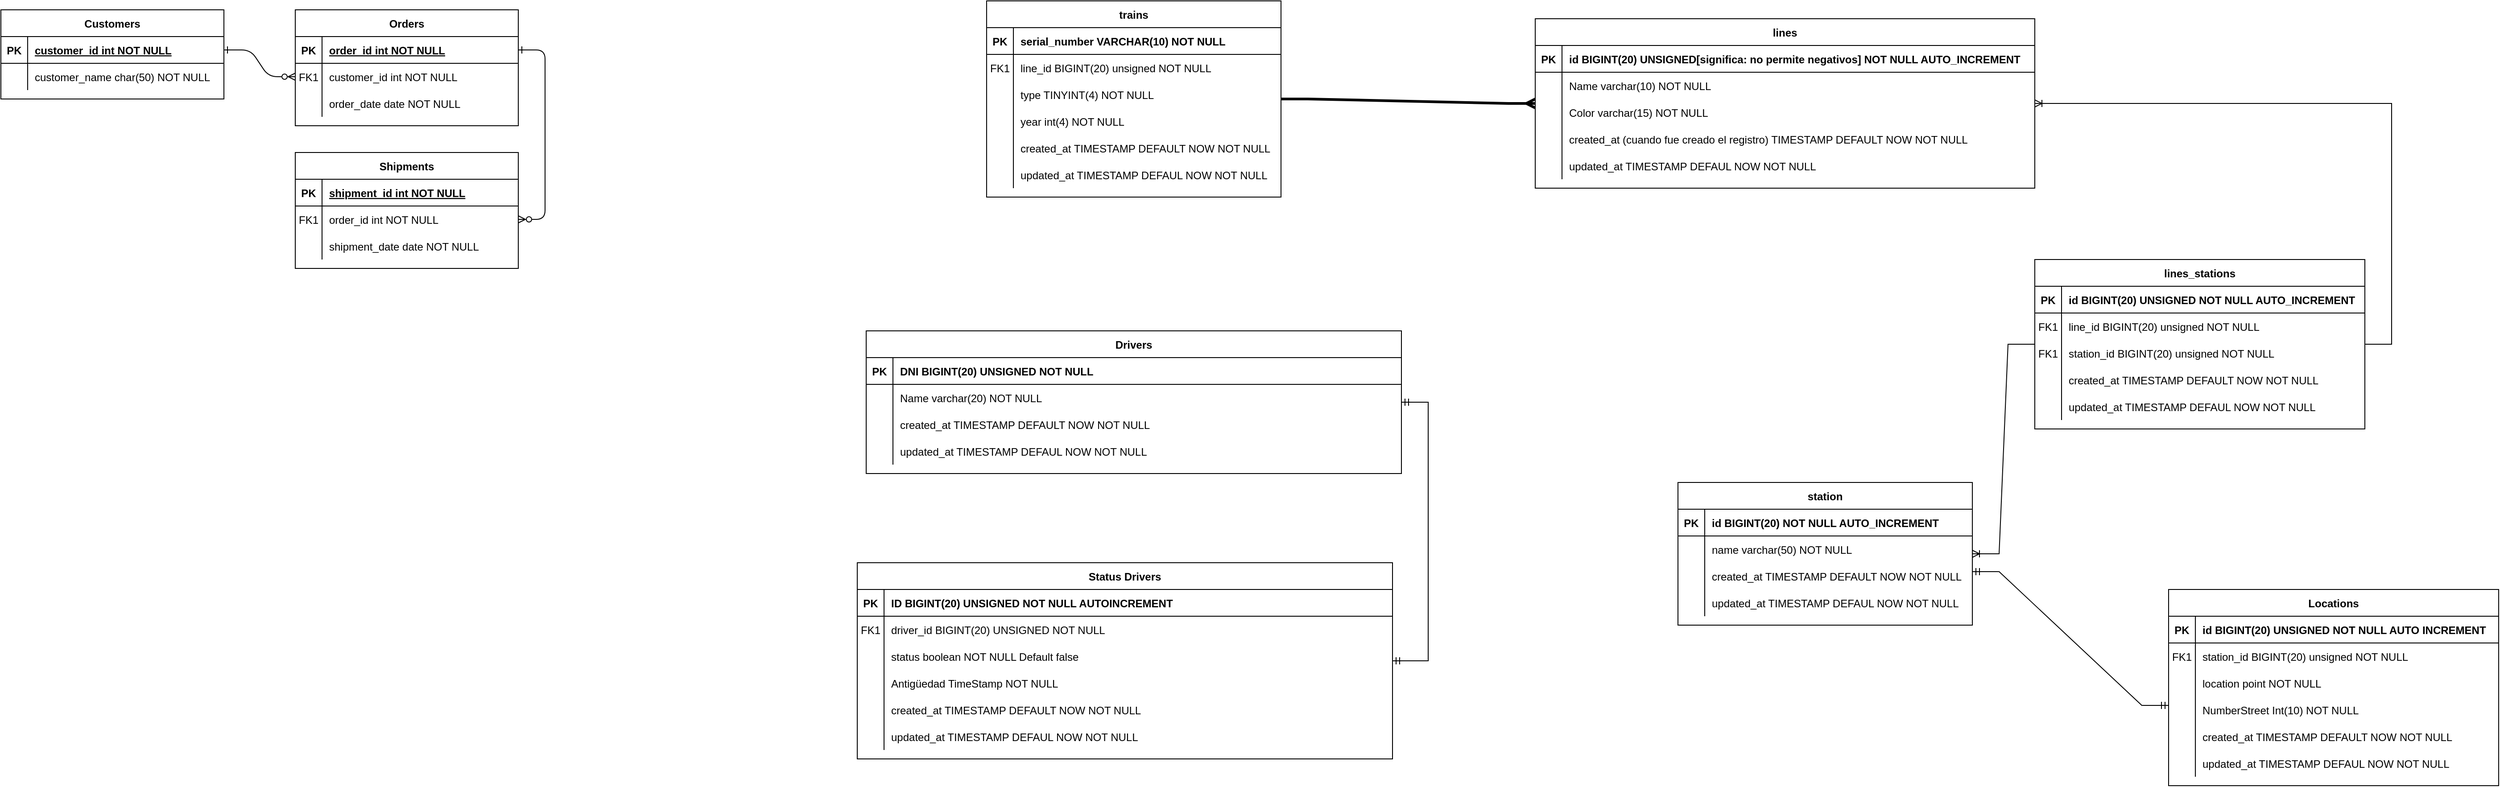 <mxfile version="22.0.4" type="device">
  <diagram id="R2lEEEUBdFMjLlhIrx00" name="Page-1">
    <mxGraphModel dx="607" dy="356" grid="1" gridSize="10" guides="1" tooltips="1" connect="1" arrows="1" fold="1" page="1" pageScale="1" pageWidth="850" pageHeight="1100" math="0" shadow="0" extFonts="Permanent Marker^https://fonts.googleapis.com/css?family=Permanent+Marker">
      <root>
        <mxCell id="0" />
        <mxCell id="1" parent="0" />
        <mxCell id="C-vyLk0tnHw3VtMMgP7b-1" value="" style="edgeStyle=entityRelationEdgeStyle;endArrow=ERzeroToMany;startArrow=ERone;endFill=1;startFill=0;" parent="1" source="C-vyLk0tnHw3VtMMgP7b-24" target="C-vyLk0tnHw3VtMMgP7b-6" edge="1">
          <mxGeometry width="100" height="100" relative="1" as="geometry">
            <mxPoint x="340" y="720" as="sourcePoint" />
            <mxPoint x="440" y="620" as="targetPoint" />
          </mxGeometry>
        </mxCell>
        <mxCell id="C-vyLk0tnHw3VtMMgP7b-12" value="" style="edgeStyle=entityRelationEdgeStyle;endArrow=ERzeroToMany;startArrow=ERone;endFill=1;startFill=0;" parent="1" source="C-vyLk0tnHw3VtMMgP7b-3" target="C-vyLk0tnHw3VtMMgP7b-17" edge="1">
          <mxGeometry width="100" height="100" relative="1" as="geometry">
            <mxPoint x="400" y="180" as="sourcePoint" />
            <mxPoint x="460" y="205" as="targetPoint" />
          </mxGeometry>
        </mxCell>
        <mxCell id="C-vyLk0tnHw3VtMMgP7b-2" value="Orders" style="shape=table;startSize=30;container=1;collapsible=1;childLayout=tableLayout;fixedRows=1;rowLines=0;fontStyle=1;align=center;resizeLast=1;" parent="1" vertex="1">
          <mxGeometry x="450" y="120" width="250" height="130" as="geometry" />
        </mxCell>
        <mxCell id="C-vyLk0tnHw3VtMMgP7b-3" value="" style="shape=partialRectangle;collapsible=0;dropTarget=0;pointerEvents=0;fillColor=none;points=[[0,0.5],[1,0.5]];portConstraint=eastwest;top=0;left=0;right=0;bottom=1;" parent="C-vyLk0tnHw3VtMMgP7b-2" vertex="1">
          <mxGeometry y="30" width="250" height="30" as="geometry" />
        </mxCell>
        <mxCell id="C-vyLk0tnHw3VtMMgP7b-4" value="PK" style="shape=partialRectangle;overflow=hidden;connectable=0;fillColor=none;top=0;left=0;bottom=0;right=0;fontStyle=1;" parent="C-vyLk0tnHw3VtMMgP7b-3" vertex="1">
          <mxGeometry width="30" height="30" as="geometry" />
        </mxCell>
        <mxCell id="C-vyLk0tnHw3VtMMgP7b-5" value="order_id int NOT NULL " style="shape=partialRectangle;overflow=hidden;connectable=0;fillColor=none;top=0;left=0;bottom=0;right=0;align=left;spacingLeft=6;fontStyle=5;" parent="C-vyLk0tnHw3VtMMgP7b-3" vertex="1">
          <mxGeometry x="30" width="220" height="30" as="geometry" />
        </mxCell>
        <mxCell id="C-vyLk0tnHw3VtMMgP7b-6" value="" style="shape=partialRectangle;collapsible=0;dropTarget=0;pointerEvents=0;fillColor=none;points=[[0,0.5],[1,0.5]];portConstraint=eastwest;top=0;left=0;right=0;bottom=0;" parent="C-vyLk0tnHw3VtMMgP7b-2" vertex="1">
          <mxGeometry y="60" width="250" height="30" as="geometry" />
        </mxCell>
        <mxCell id="C-vyLk0tnHw3VtMMgP7b-7" value="FK1" style="shape=partialRectangle;overflow=hidden;connectable=0;fillColor=none;top=0;left=0;bottom=0;right=0;" parent="C-vyLk0tnHw3VtMMgP7b-6" vertex="1">
          <mxGeometry width="30" height="30" as="geometry" />
        </mxCell>
        <mxCell id="C-vyLk0tnHw3VtMMgP7b-8" value="customer_id int NOT NULL" style="shape=partialRectangle;overflow=hidden;connectable=0;fillColor=none;top=0;left=0;bottom=0;right=0;align=left;spacingLeft=6;" parent="C-vyLk0tnHw3VtMMgP7b-6" vertex="1">
          <mxGeometry x="30" width="220" height="30" as="geometry" />
        </mxCell>
        <mxCell id="C-vyLk0tnHw3VtMMgP7b-9" value="" style="shape=partialRectangle;collapsible=0;dropTarget=0;pointerEvents=0;fillColor=none;points=[[0,0.5],[1,0.5]];portConstraint=eastwest;top=0;left=0;right=0;bottom=0;" parent="C-vyLk0tnHw3VtMMgP7b-2" vertex="1">
          <mxGeometry y="90" width="250" height="30" as="geometry" />
        </mxCell>
        <mxCell id="C-vyLk0tnHw3VtMMgP7b-10" value="" style="shape=partialRectangle;overflow=hidden;connectable=0;fillColor=none;top=0;left=0;bottom=0;right=0;" parent="C-vyLk0tnHw3VtMMgP7b-9" vertex="1">
          <mxGeometry width="30" height="30" as="geometry" />
        </mxCell>
        <mxCell id="C-vyLk0tnHw3VtMMgP7b-11" value="order_date date NOT NULL" style="shape=partialRectangle;overflow=hidden;connectable=0;fillColor=none;top=0;left=0;bottom=0;right=0;align=left;spacingLeft=6;" parent="C-vyLk0tnHw3VtMMgP7b-9" vertex="1">
          <mxGeometry x="30" width="220" height="30" as="geometry" />
        </mxCell>
        <mxCell id="C-vyLk0tnHw3VtMMgP7b-13" value="Shipments" style="shape=table;startSize=30;container=1;collapsible=1;childLayout=tableLayout;fixedRows=1;rowLines=0;fontStyle=1;align=center;resizeLast=1;" parent="1" vertex="1">
          <mxGeometry x="450" y="280" width="250" height="130" as="geometry" />
        </mxCell>
        <mxCell id="C-vyLk0tnHw3VtMMgP7b-14" value="" style="shape=partialRectangle;collapsible=0;dropTarget=0;pointerEvents=0;fillColor=none;points=[[0,0.5],[1,0.5]];portConstraint=eastwest;top=0;left=0;right=0;bottom=1;" parent="C-vyLk0tnHw3VtMMgP7b-13" vertex="1">
          <mxGeometry y="30" width="250" height="30" as="geometry" />
        </mxCell>
        <mxCell id="C-vyLk0tnHw3VtMMgP7b-15" value="PK" style="shape=partialRectangle;overflow=hidden;connectable=0;fillColor=none;top=0;left=0;bottom=0;right=0;fontStyle=1;" parent="C-vyLk0tnHw3VtMMgP7b-14" vertex="1">
          <mxGeometry width="30" height="30" as="geometry" />
        </mxCell>
        <mxCell id="C-vyLk0tnHw3VtMMgP7b-16" value="shipment_id int NOT NULL " style="shape=partialRectangle;overflow=hidden;connectable=0;fillColor=none;top=0;left=0;bottom=0;right=0;align=left;spacingLeft=6;fontStyle=5;" parent="C-vyLk0tnHw3VtMMgP7b-14" vertex="1">
          <mxGeometry x="30" width="220" height="30" as="geometry" />
        </mxCell>
        <mxCell id="C-vyLk0tnHw3VtMMgP7b-17" value="" style="shape=partialRectangle;collapsible=0;dropTarget=0;pointerEvents=0;fillColor=none;points=[[0,0.5],[1,0.5]];portConstraint=eastwest;top=0;left=0;right=0;bottom=0;" parent="C-vyLk0tnHw3VtMMgP7b-13" vertex="1">
          <mxGeometry y="60" width="250" height="30" as="geometry" />
        </mxCell>
        <mxCell id="C-vyLk0tnHw3VtMMgP7b-18" value="FK1" style="shape=partialRectangle;overflow=hidden;connectable=0;fillColor=none;top=0;left=0;bottom=0;right=0;" parent="C-vyLk0tnHw3VtMMgP7b-17" vertex="1">
          <mxGeometry width="30" height="30" as="geometry" />
        </mxCell>
        <mxCell id="C-vyLk0tnHw3VtMMgP7b-19" value="order_id int NOT NULL" style="shape=partialRectangle;overflow=hidden;connectable=0;fillColor=none;top=0;left=0;bottom=0;right=0;align=left;spacingLeft=6;" parent="C-vyLk0tnHw3VtMMgP7b-17" vertex="1">
          <mxGeometry x="30" width="220" height="30" as="geometry" />
        </mxCell>
        <mxCell id="C-vyLk0tnHw3VtMMgP7b-20" value="" style="shape=partialRectangle;collapsible=0;dropTarget=0;pointerEvents=0;fillColor=none;points=[[0,0.5],[1,0.5]];portConstraint=eastwest;top=0;left=0;right=0;bottom=0;" parent="C-vyLk0tnHw3VtMMgP7b-13" vertex="1">
          <mxGeometry y="90" width="250" height="30" as="geometry" />
        </mxCell>
        <mxCell id="C-vyLk0tnHw3VtMMgP7b-21" value="" style="shape=partialRectangle;overflow=hidden;connectable=0;fillColor=none;top=0;left=0;bottom=0;right=0;" parent="C-vyLk0tnHw3VtMMgP7b-20" vertex="1">
          <mxGeometry width="30" height="30" as="geometry" />
        </mxCell>
        <mxCell id="C-vyLk0tnHw3VtMMgP7b-22" value="shipment_date date NOT NULL" style="shape=partialRectangle;overflow=hidden;connectable=0;fillColor=none;top=0;left=0;bottom=0;right=0;align=left;spacingLeft=6;" parent="C-vyLk0tnHw3VtMMgP7b-20" vertex="1">
          <mxGeometry x="30" width="220" height="30" as="geometry" />
        </mxCell>
        <mxCell id="C-vyLk0tnHw3VtMMgP7b-23" value="Customers" style="shape=table;startSize=30;container=1;collapsible=1;childLayout=tableLayout;fixedRows=1;rowLines=0;fontStyle=1;align=center;resizeLast=1;" parent="1" vertex="1">
          <mxGeometry x="120" y="120" width="250" height="100" as="geometry" />
        </mxCell>
        <mxCell id="C-vyLk0tnHw3VtMMgP7b-24" value="" style="shape=partialRectangle;collapsible=0;dropTarget=0;pointerEvents=0;fillColor=none;points=[[0,0.5],[1,0.5]];portConstraint=eastwest;top=0;left=0;right=0;bottom=1;" parent="C-vyLk0tnHw3VtMMgP7b-23" vertex="1">
          <mxGeometry y="30" width="250" height="30" as="geometry" />
        </mxCell>
        <mxCell id="C-vyLk0tnHw3VtMMgP7b-25" value="PK" style="shape=partialRectangle;overflow=hidden;connectable=0;fillColor=none;top=0;left=0;bottom=0;right=0;fontStyle=1;" parent="C-vyLk0tnHw3VtMMgP7b-24" vertex="1">
          <mxGeometry width="30" height="30" as="geometry" />
        </mxCell>
        <mxCell id="C-vyLk0tnHw3VtMMgP7b-26" value="customer_id int NOT NULL " style="shape=partialRectangle;overflow=hidden;connectable=0;fillColor=none;top=0;left=0;bottom=0;right=0;align=left;spacingLeft=6;fontStyle=5;" parent="C-vyLk0tnHw3VtMMgP7b-24" vertex="1">
          <mxGeometry x="30" width="220" height="30" as="geometry" />
        </mxCell>
        <mxCell id="C-vyLk0tnHw3VtMMgP7b-27" value="" style="shape=partialRectangle;collapsible=0;dropTarget=0;pointerEvents=0;fillColor=none;points=[[0,0.5],[1,0.5]];portConstraint=eastwest;top=0;left=0;right=0;bottom=0;" parent="C-vyLk0tnHw3VtMMgP7b-23" vertex="1">
          <mxGeometry y="60" width="250" height="30" as="geometry" />
        </mxCell>
        <mxCell id="C-vyLk0tnHw3VtMMgP7b-28" value="" style="shape=partialRectangle;overflow=hidden;connectable=0;fillColor=none;top=0;left=0;bottom=0;right=0;" parent="C-vyLk0tnHw3VtMMgP7b-27" vertex="1">
          <mxGeometry width="30" height="30" as="geometry" />
        </mxCell>
        <mxCell id="C-vyLk0tnHw3VtMMgP7b-29" value="customer_name char(50) NOT NULL" style="shape=partialRectangle;overflow=hidden;connectable=0;fillColor=none;top=0;left=0;bottom=0;right=0;align=left;spacingLeft=6;" parent="C-vyLk0tnHw3VtMMgP7b-27" vertex="1">
          <mxGeometry x="30" width="220" height="30" as="geometry" />
        </mxCell>
        <mxCell id="hP-81BIUkwynQhtCRXT3-8" value="lines" style="shape=table;startSize=30;container=1;collapsible=1;childLayout=tableLayout;fixedRows=1;rowLines=0;fontStyle=1;align=center;resizeLast=1;" parent="1" vertex="1">
          <mxGeometry x="1840" y="130" width="560" height="190" as="geometry" />
        </mxCell>
        <mxCell id="hP-81BIUkwynQhtCRXT3-9" value="" style="shape=partialRectangle;collapsible=0;dropTarget=0;pointerEvents=0;fillColor=none;points=[[0,0.5],[1,0.5]];portConstraint=eastwest;top=0;left=0;right=0;bottom=1;" parent="hP-81BIUkwynQhtCRXT3-8" vertex="1">
          <mxGeometry y="30" width="560" height="30" as="geometry" />
        </mxCell>
        <mxCell id="hP-81BIUkwynQhtCRXT3-10" value="PK" style="shape=partialRectangle;overflow=hidden;connectable=0;fillColor=none;top=0;left=0;bottom=0;right=0;fontStyle=1;" parent="hP-81BIUkwynQhtCRXT3-9" vertex="1">
          <mxGeometry width="30" height="30" as="geometry">
            <mxRectangle width="30" height="30" as="alternateBounds" />
          </mxGeometry>
        </mxCell>
        <mxCell id="hP-81BIUkwynQhtCRXT3-11" value="id BIGINT(20) UNSIGNED[significa: no permite negativos] NOT NULL AUTO_INCREMENT" style="shape=partialRectangle;overflow=hidden;connectable=0;fillColor=none;top=0;left=0;bottom=0;right=0;align=left;spacingLeft=6;fontStyle=1;" parent="hP-81BIUkwynQhtCRXT3-9" vertex="1">
          <mxGeometry x="30" width="530" height="30" as="geometry">
            <mxRectangle width="530" height="30" as="alternateBounds" />
          </mxGeometry>
        </mxCell>
        <mxCell id="hP-81BIUkwynQhtCRXT3-12" value="" style="shape=partialRectangle;collapsible=0;dropTarget=0;pointerEvents=0;fillColor=none;points=[[0,0.5],[1,0.5]];portConstraint=eastwest;top=0;left=0;right=0;bottom=0;" parent="hP-81BIUkwynQhtCRXT3-8" vertex="1">
          <mxGeometry y="60" width="560" height="30" as="geometry" />
        </mxCell>
        <mxCell id="hP-81BIUkwynQhtCRXT3-13" value="" style="shape=partialRectangle;overflow=hidden;connectable=0;fillColor=none;top=0;left=0;bottom=0;right=0;" parent="hP-81BIUkwynQhtCRXT3-12" vertex="1">
          <mxGeometry width="30" height="30" as="geometry">
            <mxRectangle width="30" height="30" as="alternateBounds" />
          </mxGeometry>
        </mxCell>
        <mxCell id="hP-81BIUkwynQhtCRXT3-14" value="Name varchar(10) NOT NULL" style="shape=partialRectangle;overflow=hidden;connectable=0;fillColor=none;top=0;left=0;bottom=0;right=0;align=left;spacingLeft=6;" parent="hP-81BIUkwynQhtCRXT3-12" vertex="1">
          <mxGeometry x="30" width="530" height="30" as="geometry">
            <mxRectangle width="530" height="30" as="alternateBounds" />
          </mxGeometry>
        </mxCell>
        <mxCell id="hP-81BIUkwynQhtCRXT3-15" value="" style="shape=partialRectangle;collapsible=0;dropTarget=0;pointerEvents=0;fillColor=none;points=[[0,0.5],[1,0.5]];portConstraint=eastwest;top=0;left=0;right=0;bottom=0;" parent="hP-81BIUkwynQhtCRXT3-8" vertex="1">
          <mxGeometry y="90" width="560" height="30" as="geometry" />
        </mxCell>
        <mxCell id="hP-81BIUkwynQhtCRXT3-16" value="" style="shape=partialRectangle;overflow=hidden;connectable=0;fillColor=none;top=0;left=0;bottom=0;right=0;" parent="hP-81BIUkwynQhtCRXT3-15" vertex="1">
          <mxGeometry width="30" height="30" as="geometry">
            <mxRectangle width="30" height="30" as="alternateBounds" />
          </mxGeometry>
        </mxCell>
        <mxCell id="hP-81BIUkwynQhtCRXT3-17" value="Color varchar(15) NOT NULL" style="shape=partialRectangle;overflow=hidden;connectable=0;fillColor=none;top=0;left=0;bottom=0;right=0;align=left;spacingLeft=6;" parent="hP-81BIUkwynQhtCRXT3-15" vertex="1">
          <mxGeometry x="30" width="530" height="30" as="geometry">
            <mxRectangle width="530" height="30" as="alternateBounds" />
          </mxGeometry>
        </mxCell>
        <mxCell id="hP-81BIUkwynQhtCRXT3-18" value="" style="shape=partialRectangle;collapsible=0;dropTarget=0;pointerEvents=0;fillColor=none;points=[[0,0.5],[1,0.5]];portConstraint=eastwest;top=0;left=0;right=0;bottom=0;" parent="hP-81BIUkwynQhtCRXT3-8" vertex="1">
          <mxGeometry y="120" width="560" height="30" as="geometry" />
        </mxCell>
        <mxCell id="hP-81BIUkwynQhtCRXT3-19" value="" style="shape=partialRectangle;overflow=hidden;connectable=0;fillColor=none;top=0;left=0;bottom=0;right=0;" parent="hP-81BIUkwynQhtCRXT3-18" vertex="1">
          <mxGeometry width="30" height="30" as="geometry">
            <mxRectangle width="30" height="30" as="alternateBounds" />
          </mxGeometry>
        </mxCell>
        <mxCell id="hP-81BIUkwynQhtCRXT3-20" value="created_at (cuando fue creado el registro) TIMESTAMP DEFAULT NOW NOT NULL" style="shape=partialRectangle;overflow=hidden;connectable=0;fillColor=none;top=0;left=0;bottom=0;right=0;align=left;spacingLeft=6;" parent="hP-81BIUkwynQhtCRXT3-18" vertex="1">
          <mxGeometry x="30" width="530" height="30" as="geometry">
            <mxRectangle width="530" height="30" as="alternateBounds" />
          </mxGeometry>
        </mxCell>
        <mxCell id="hP-81BIUkwynQhtCRXT3-21" value="" style="shape=partialRectangle;collapsible=0;dropTarget=0;pointerEvents=0;fillColor=none;points=[[0,0.5],[1,0.5]];portConstraint=eastwest;top=0;left=0;right=0;bottom=0;" parent="hP-81BIUkwynQhtCRXT3-8" vertex="1">
          <mxGeometry y="150" width="560" height="30" as="geometry" />
        </mxCell>
        <mxCell id="hP-81BIUkwynQhtCRXT3-22" value="" style="shape=partialRectangle;overflow=hidden;connectable=0;fillColor=none;top=0;left=0;bottom=0;right=0;" parent="hP-81BIUkwynQhtCRXT3-21" vertex="1">
          <mxGeometry width="30" height="30" as="geometry">
            <mxRectangle width="30" height="30" as="alternateBounds" />
          </mxGeometry>
        </mxCell>
        <mxCell id="hP-81BIUkwynQhtCRXT3-23" value="updated_at TIMESTAMP DEFAUL NOW NOT NULL" style="shape=partialRectangle;overflow=hidden;connectable=0;fillColor=none;top=0;left=0;bottom=0;right=0;align=left;spacingLeft=6;" parent="hP-81BIUkwynQhtCRXT3-21" vertex="1">
          <mxGeometry x="30" width="530" height="30" as="geometry">
            <mxRectangle width="530" height="30" as="alternateBounds" />
          </mxGeometry>
        </mxCell>
        <mxCell id="hP-81BIUkwynQhtCRXT3-24" value="trains" style="shape=table;startSize=30;container=1;collapsible=1;childLayout=tableLayout;fixedRows=1;rowLines=0;fontStyle=1;align=center;resizeLast=1;" parent="1" vertex="1">
          <mxGeometry x="1225" y="110" width="330" height="220" as="geometry" />
        </mxCell>
        <mxCell id="hP-81BIUkwynQhtCRXT3-25" value="" style="shape=partialRectangle;collapsible=0;dropTarget=0;pointerEvents=0;fillColor=none;points=[[0,0.5],[1,0.5]];portConstraint=eastwest;top=0;left=0;right=0;bottom=1;" parent="hP-81BIUkwynQhtCRXT3-24" vertex="1">
          <mxGeometry y="30" width="330" height="30" as="geometry" />
        </mxCell>
        <mxCell id="hP-81BIUkwynQhtCRXT3-26" value="PK" style="shape=partialRectangle;overflow=hidden;connectable=0;fillColor=none;top=0;left=0;bottom=0;right=0;fontStyle=1;" parent="hP-81BIUkwynQhtCRXT3-25" vertex="1">
          <mxGeometry width="30" height="30" as="geometry">
            <mxRectangle width="30" height="30" as="alternateBounds" />
          </mxGeometry>
        </mxCell>
        <mxCell id="hP-81BIUkwynQhtCRXT3-27" value="serial_number VARCHAR(10) NOT NULL" style="shape=partialRectangle;overflow=hidden;connectable=0;fillColor=none;top=0;left=0;bottom=0;right=0;align=left;spacingLeft=6;fontStyle=1;" parent="hP-81BIUkwynQhtCRXT3-25" vertex="1">
          <mxGeometry x="30" width="300" height="30" as="geometry">
            <mxRectangle width="300" height="30" as="alternateBounds" />
          </mxGeometry>
        </mxCell>
        <mxCell id="hP-81BIUkwynQhtCRXT3-28" value="" style="shape=partialRectangle;collapsible=0;dropTarget=0;pointerEvents=0;fillColor=none;points=[[0,0.5],[1,0.5]];portConstraint=eastwest;top=0;left=0;right=0;bottom=0;" parent="hP-81BIUkwynQhtCRXT3-24" vertex="1">
          <mxGeometry y="60" width="330" height="30" as="geometry" />
        </mxCell>
        <mxCell id="hP-81BIUkwynQhtCRXT3-29" value="FK1" style="shape=partialRectangle;overflow=hidden;connectable=0;fillColor=none;top=0;left=0;bottom=0;right=0;" parent="hP-81BIUkwynQhtCRXT3-28" vertex="1">
          <mxGeometry width="30" height="30" as="geometry">
            <mxRectangle width="30" height="30" as="alternateBounds" />
          </mxGeometry>
        </mxCell>
        <mxCell id="hP-81BIUkwynQhtCRXT3-30" value="line_id BIGINT(20) unsigned NOT NULL" style="shape=partialRectangle;overflow=hidden;connectable=0;fillColor=none;top=0;left=0;bottom=0;right=0;align=left;spacingLeft=6;" parent="hP-81BIUkwynQhtCRXT3-28" vertex="1">
          <mxGeometry x="30" width="300" height="30" as="geometry">
            <mxRectangle width="300" height="30" as="alternateBounds" />
          </mxGeometry>
        </mxCell>
        <mxCell id="hP-81BIUkwynQhtCRXT3-31" value="" style="shape=partialRectangle;collapsible=0;dropTarget=0;pointerEvents=0;fillColor=none;points=[[0,0.5],[1,0.5]];portConstraint=eastwest;top=0;left=0;right=0;bottom=0;" parent="hP-81BIUkwynQhtCRXT3-24" vertex="1">
          <mxGeometry y="90" width="330" height="30" as="geometry" />
        </mxCell>
        <mxCell id="hP-81BIUkwynQhtCRXT3-32" value="" style="shape=partialRectangle;overflow=hidden;connectable=0;fillColor=none;top=0;left=0;bottom=0;right=0;" parent="hP-81BIUkwynQhtCRXT3-31" vertex="1">
          <mxGeometry width="30" height="30" as="geometry">
            <mxRectangle width="30" height="30" as="alternateBounds" />
          </mxGeometry>
        </mxCell>
        <mxCell id="hP-81BIUkwynQhtCRXT3-33" value="type TINYINT(4) NOT NULL" style="shape=partialRectangle;overflow=hidden;connectable=0;fillColor=none;top=0;left=0;bottom=0;right=0;align=left;spacingLeft=6;" parent="hP-81BIUkwynQhtCRXT3-31" vertex="1">
          <mxGeometry x="30" width="300" height="30" as="geometry">
            <mxRectangle width="300" height="30" as="alternateBounds" />
          </mxGeometry>
        </mxCell>
        <mxCell id="hP-81BIUkwynQhtCRXT3-40" value="" style="shape=partialRectangle;collapsible=0;dropTarget=0;pointerEvents=0;fillColor=none;points=[[0,0.5],[1,0.5]];portConstraint=eastwest;top=0;left=0;right=0;bottom=0;" parent="hP-81BIUkwynQhtCRXT3-24" vertex="1">
          <mxGeometry y="120" width="330" height="30" as="geometry" />
        </mxCell>
        <mxCell id="hP-81BIUkwynQhtCRXT3-41" value="" style="shape=partialRectangle;overflow=hidden;connectable=0;fillColor=none;top=0;left=0;bottom=0;right=0;" parent="hP-81BIUkwynQhtCRXT3-40" vertex="1">
          <mxGeometry width="30" height="30" as="geometry">
            <mxRectangle width="30" height="30" as="alternateBounds" />
          </mxGeometry>
        </mxCell>
        <mxCell id="hP-81BIUkwynQhtCRXT3-42" value="year int(4) NOT NULL" style="shape=partialRectangle;overflow=hidden;connectable=0;fillColor=none;top=0;left=0;bottom=0;right=0;align=left;spacingLeft=6;" parent="hP-81BIUkwynQhtCRXT3-40" vertex="1">
          <mxGeometry x="30" width="300" height="30" as="geometry">
            <mxRectangle width="300" height="30" as="alternateBounds" />
          </mxGeometry>
        </mxCell>
        <mxCell id="hP-81BIUkwynQhtCRXT3-43" value="" style="shape=partialRectangle;collapsible=0;dropTarget=0;pointerEvents=0;fillColor=none;points=[[0,0.5],[1,0.5]];portConstraint=eastwest;top=0;left=0;right=0;bottom=0;" parent="hP-81BIUkwynQhtCRXT3-24" vertex="1">
          <mxGeometry y="150" width="330" height="30" as="geometry" />
        </mxCell>
        <mxCell id="hP-81BIUkwynQhtCRXT3-44" value="" style="shape=partialRectangle;overflow=hidden;connectable=0;fillColor=none;top=0;left=0;bottom=0;right=0;" parent="hP-81BIUkwynQhtCRXT3-43" vertex="1">
          <mxGeometry width="30" height="30" as="geometry">
            <mxRectangle width="30" height="30" as="alternateBounds" />
          </mxGeometry>
        </mxCell>
        <mxCell id="hP-81BIUkwynQhtCRXT3-45" value="created_at TIMESTAMP DEFAULT NOW NOT NULL" style="shape=partialRectangle;overflow=hidden;connectable=0;fillColor=none;top=0;left=0;bottom=0;right=0;align=left;spacingLeft=6;" parent="hP-81BIUkwynQhtCRXT3-43" vertex="1">
          <mxGeometry x="30" width="300" height="30" as="geometry">
            <mxRectangle width="300" height="30" as="alternateBounds" />
          </mxGeometry>
        </mxCell>
        <mxCell id="hP-81BIUkwynQhtCRXT3-46" value="" style="shape=partialRectangle;collapsible=0;dropTarget=0;pointerEvents=0;fillColor=none;points=[[0,0.5],[1,0.5]];portConstraint=eastwest;top=0;left=0;right=0;bottom=0;" parent="hP-81BIUkwynQhtCRXT3-24" vertex="1">
          <mxGeometry y="180" width="330" height="30" as="geometry" />
        </mxCell>
        <mxCell id="hP-81BIUkwynQhtCRXT3-47" value="" style="shape=partialRectangle;overflow=hidden;connectable=0;fillColor=none;top=0;left=0;bottom=0;right=0;" parent="hP-81BIUkwynQhtCRXT3-46" vertex="1">
          <mxGeometry width="30" height="30" as="geometry">
            <mxRectangle width="30" height="30" as="alternateBounds" />
          </mxGeometry>
        </mxCell>
        <mxCell id="hP-81BIUkwynQhtCRXT3-48" value="updated_at TIMESTAMP DEFAUL NOW NOT NULL" style="shape=partialRectangle;overflow=hidden;connectable=0;fillColor=none;top=0;left=0;bottom=0;right=0;align=left;spacingLeft=6;" parent="hP-81BIUkwynQhtCRXT3-46" vertex="1">
          <mxGeometry x="30" width="300" height="30" as="geometry">
            <mxRectangle width="300" height="30" as="alternateBounds" />
          </mxGeometry>
        </mxCell>
        <mxCell id="pQAp5GsgesMDe0mpyf9E-1" value="Drivers" style="shape=table;startSize=30;container=1;collapsible=1;childLayout=tableLayout;fixedRows=1;rowLines=0;fontStyle=1;align=center;resizeLast=1;" parent="1" vertex="1">
          <mxGeometry x="1090" y="480" width="600" height="160" as="geometry" />
        </mxCell>
        <mxCell id="pQAp5GsgesMDe0mpyf9E-2" value="" style="shape=partialRectangle;collapsible=0;dropTarget=0;pointerEvents=0;fillColor=none;points=[[0,0.5],[1,0.5]];portConstraint=eastwest;top=0;left=0;right=0;bottom=1;" parent="pQAp5GsgesMDe0mpyf9E-1" vertex="1">
          <mxGeometry y="30" width="600" height="30" as="geometry" />
        </mxCell>
        <mxCell id="pQAp5GsgesMDe0mpyf9E-3" value="PK" style="shape=partialRectangle;overflow=hidden;connectable=0;fillColor=none;top=0;left=0;bottom=0;right=0;fontStyle=1;" parent="pQAp5GsgesMDe0mpyf9E-2" vertex="1">
          <mxGeometry width="30" height="30" as="geometry">
            <mxRectangle width="30" height="30" as="alternateBounds" />
          </mxGeometry>
        </mxCell>
        <mxCell id="pQAp5GsgesMDe0mpyf9E-4" value="DNI BIGINT(20) UNSIGNED NOT NULL" style="shape=partialRectangle;overflow=hidden;connectable=0;fillColor=none;top=0;left=0;bottom=0;right=0;align=left;spacingLeft=6;fontStyle=1;" parent="pQAp5GsgesMDe0mpyf9E-2" vertex="1">
          <mxGeometry x="30" width="570" height="30" as="geometry">
            <mxRectangle width="570" height="30" as="alternateBounds" />
          </mxGeometry>
        </mxCell>
        <mxCell id="pQAp5GsgesMDe0mpyf9E-5" value="" style="shape=partialRectangle;collapsible=0;dropTarget=0;pointerEvents=0;fillColor=none;points=[[0,0.5],[1,0.5]];portConstraint=eastwest;top=0;left=0;right=0;bottom=0;" parent="pQAp5GsgesMDe0mpyf9E-1" vertex="1">
          <mxGeometry y="60" width="600" height="30" as="geometry" />
        </mxCell>
        <mxCell id="pQAp5GsgesMDe0mpyf9E-6" value="" style="shape=partialRectangle;overflow=hidden;connectable=0;fillColor=none;top=0;left=0;bottom=0;right=0;" parent="pQAp5GsgesMDe0mpyf9E-5" vertex="1">
          <mxGeometry width="30" height="30" as="geometry">
            <mxRectangle width="30" height="30" as="alternateBounds" />
          </mxGeometry>
        </mxCell>
        <mxCell id="pQAp5GsgesMDe0mpyf9E-7" value="Name varchar(20) NOT NULL" style="shape=partialRectangle;overflow=hidden;connectable=0;fillColor=none;top=0;left=0;bottom=0;right=0;align=left;spacingLeft=6;" parent="pQAp5GsgesMDe0mpyf9E-5" vertex="1">
          <mxGeometry x="30" width="570" height="30" as="geometry">
            <mxRectangle width="570" height="30" as="alternateBounds" />
          </mxGeometry>
        </mxCell>
        <mxCell id="pQAp5GsgesMDe0mpyf9E-11" value="" style="shape=partialRectangle;collapsible=0;dropTarget=0;pointerEvents=0;fillColor=none;points=[[0,0.5],[1,0.5]];portConstraint=eastwest;top=0;left=0;right=0;bottom=0;" parent="pQAp5GsgesMDe0mpyf9E-1" vertex="1">
          <mxGeometry y="90" width="600" height="30" as="geometry" />
        </mxCell>
        <mxCell id="pQAp5GsgesMDe0mpyf9E-12" value="" style="shape=partialRectangle;overflow=hidden;connectable=0;fillColor=none;top=0;left=0;bottom=0;right=0;" parent="pQAp5GsgesMDe0mpyf9E-11" vertex="1">
          <mxGeometry width="30" height="30" as="geometry">
            <mxRectangle width="30" height="30" as="alternateBounds" />
          </mxGeometry>
        </mxCell>
        <mxCell id="pQAp5GsgesMDe0mpyf9E-13" value="created_at TIMESTAMP DEFAULT NOW NOT NULL" style="shape=partialRectangle;overflow=hidden;connectable=0;fillColor=none;top=0;left=0;bottom=0;right=0;align=left;spacingLeft=6;" parent="pQAp5GsgesMDe0mpyf9E-11" vertex="1">
          <mxGeometry x="30" width="570" height="30" as="geometry">
            <mxRectangle width="570" height="30" as="alternateBounds" />
          </mxGeometry>
        </mxCell>
        <mxCell id="pQAp5GsgesMDe0mpyf9E-14" value="" style="shape=partialRectangle;collapsible=0;dropTarget=0;pointerEvents=0;fillColor=none;points=[[0,0.5],[1,0.5]];portConstraint=eastwest;top=0;left=0;right=0;bottom=0;" parent="pQAp5GsgesMDe0mpyf9E-1" vertex="1">
          <mxGeometry y="120" width="600" height="30" as="geometry" />
        </mxCell>
        <mxCell id="pQAp5GsgesMDe0mpyf9E-15" value="" style="shape=partialRectangle;overflow=hidden;connectable=0;fillColor=none;top=0;left=0;bottom=0;right=0;" parent="pQAp5GsgesMDe0mpyf9E-14" vertex="1">
          <mxGeometry width="30" height="30" as="geometry">
            <mxRectangle width="30" height="30" as="alternateBounds" />
          </mxGeometry>
        </mxCell>
        <mxCell id="pQAp5GsgesMDe0mpyf9E-16" value="updated_at TIMESTAMP DEFAUL NOW NOT NULL" style="shape=partialRectangle;overflow=hidden;connectable=0;fillColor=none;top=0;left=0;bottom=0;right=0;align=left;spacingLeft=6;" parent="pQAp5GsgesMDe0mpyf9E-14" vertex="1">
          <mxGeometry x="30" width="570" height="30" as="geometry">
            <mxRectangle width="570" height="30" as="alternateBounds" />
          </mxGeometry>
        </mxCell>
        <mxCell id="pQAp5GsgesMDe0mpyf9E-17" value="station" style="shape=table;startSize=30;container=1;collapsible=1;childLayout=tableLayout;fixedRows=1;rowLines=0;fontStyle=1;align=center;resizeLast=1;" parent="1" vertex="1">
          <mxGeometry x="2000" y="650" width="330" height="160" as="geometry" />
        </mxCell>
        <mxCell id="pQAp5GsgesMDe0mpyf9E-18" value="" style="shape=partialRectangle;collapsible=0;dropTarget=0;pointerEvents=0;fillColor=none;points=[[0,0.5],[1,0.5]];portConstraint=eastwest;top=0;left=0;right=0;bottom=1;" parent="pQAp5GsgesMDe0mpyf9E-17" vertex="1">
          <mxGeometry y="30" width="330" height="30" as="geometry" />
        </mxCell>
        <mxCell id="pQAp5GsgesMDe0mpyf9E-19" value="PK" style="shape=partialRectangle;overflow=hidden;connectable=0;fillColor=none;top=0;left=0;bottom=0;right=0;fontStyle=1;" parent="pQAp5GsgesMDe0mpyf9E-18" vertex="1">
          <mxGeometry width="30" height="30" as="geometry">
            <mxRectangle width="30" height="30" as="alternateBounds" />
          </mxGeometry>
        </mxCell>
        <mxCell id="pQAp5GsgesMDe0mpyf9E-20" value="id BIGINT(20) NOT NULL AUTO_INCREMENT" style="shape=partialRectangle;overflow=hidden;connectable=0;fillColor=none;top=0;left=0;bottom=0;right=0;align=left;spacingLeft=6;fontStyle=1;" parent="pQAp5GsgesMDe0mpyf9E-18" vertex="1">
          <mxGeometry x="30" width="300" height="30" as="geometry">
            <mxRectangle width="300" height="30" as="alternateBounds" />
          </mxGeometry>
        </mxCell>
        <mxCell id="pQAp5GsgesMDe0mpyf9E-21" value="" style="shape=partialRectangle;collapsible=0;dropTarget=0;pointerEvents=0;fillColor=none;points=[[0,0.5],[1,0.5]];portConstraint=eastwest;top=0;left=0;right=0;bottom=0;" parent="pQAp5GsgesMDe0mpyf9E-17" vertex="1">
          <mxGeometry y="60" width="330" height="30" as="geometry" />
        </mxCell>
        <mxCell id="pQAp5GsgesMDe0mpyf9E-22" value="" style="shape=partialRectangle;overflow=hidden;connectable=0;fillColor=none;top=0;left=0;bottom=0;right=0;" parent="pQAp5GsgesMDe0mpyf9E-21" vertex="1">
          <mxGeometry width="30" height="30" as="geometry">
            <mxRectangle width="30" height="30" as="alternateBounds" />
          </mxGeometry>
        </mxCell>
        <mxCell id="pQAp5GsgesMDe0mpyf9E-23" value="name varchar(50) NOT NULL" style="shape=partialRectangle;overflow=hidden;connectable=0;fillColor=none;top=0;left=0;bottom=0;right=0;align=left;spacingLeft=6;" parent="pQAp5GsgesMDe0mpyf9E-21" vertex="1">
          <mxGeometry x="30" width="300" height="30" as="geometry">
            <mxRectangle width="300" height="30" as="alternateBounds" />
          </mxGeometry>
        </mxCell>
        <mxCell id="pQAp5GsgesMDe0mpyf9E-36" value="" style="shape=partialRectangle;collapsible=0;dropTarget=0;pointerEvents=0;fillColor=none;points=[[0,0.5],[1,0.5]];portConstraint=eastwest;top=0;left=0;right=0;bottom=0;" parent="pQAp5GsgesMDe0mpyf9E-17" vertex="1">
          <mxGeometry y="90" width="330" height="30" as="geometry" />
        </mxCell>
        <mxCell id="pQAp5GsgesMDe0mpyf9E-37" value="" style="shape=partialRectangle;overflow=hidden;connectable=0;fillColor=none;top=0;left=0;bottom=0;right=0;" parent="pQAp5GsgesMDe0mpyf9E-36" vertex="1">
          <mxGeometry width="30" height="30" as="geometry">
            <mxRectangle width="30" height="30" as="alternateBounds" />
          </mxGeometry>
        </mxCell>
        <mxCell id="pQAp5GsgesMDe0mpyf9E-38" value="created_at TIMESTAMP DEFAULT NOW NOT NULL" style="shape=partialRectangle;overflow=hidden;connectable=0;fillColor=none;top=0;left=0;bottom=0;right=0;align=left;spacingLeft=6;" parent="pQAp5GsgesMDe0mpyf9E-36" vertex="1">
          <mxGeometry x="30" width="300" height="30" as="geometry">
            <mxRectangle width="300" height="30" as="alternateBounds" />
          </mxGeometry>
        </mxCell>
        <mxCell id="pQAp5GsgesMDe0mpyf9E-33" value="" style="shape=partialRectangle;collapsible=0;dropTarget=0;pointerEvents=0;fillColor=none;points=[[0,0.5],[1,0.5]];portConstraint=eastwest;top=0;left=0;right=0;bottom=0;" parent="pQAp5GsgesMDe0mpyf9E-17" vertex="1">
          <mxGeometry y="120" width="330" height="30" as="geometry" />
        </mxCell>
        <mxCell id="pQAp5GsgesMDe0mpyf9E-34" value="" style="shape=partialRectangle;overflow=hidden;connectable=0;fillColor=none;top=0;left=0;bottom=0;right=0;" parent="pQAp5GsgesMDe0mpyf9E-33" vertex="1">
          <mxGeometry width="30" height="30" as="geometry">
            <mxRectangle width="30" height="30" as="alternateBounds" />
          </mxGeometry>
        </mxCell>
        <mxCell id="pQAp5GsgesMDe0mpyf9E-35" value="updated_at TIMESTAMP DEFAUL NOW NOT NULL" style="shape=partialRectangle;overflow=hidden;connectable=0;fillColor=none;top=0;left=0;bottom=0;right=0;align=left;spacingLeft=6;" parent="pQAp5GsgesMDe0mpyf9E-33" vertex="1">
          <mxGeometry x="30" width="300" height="30" as="geometry">
            <mxRectangle width="300" height="30" as="alternateBounds" />
          </mxGeometry>
        </mxCell>
        <mxCell id="pQAp5GsgesMDe0mpyf9E-39" value="Locations" style="shape=table;startSize=30;container=1;collapsible=1;childLayout=tableLayout;fixedRows=1;rowLines=0;fontStyle=1;align=center;resizeLast=1;" parent="1" vertex="1">
          <mxGeometry x="2550" y="770" width="370" height="220" as="geometry" />
        </mxCell>
        <mxCell id="pQAp5GsgesMDe0mpyf9E-40" value="" style="shape=partialRectangle;collapsible=0;dropTarget=0;pointerEvents=0;fillColor=none;points=[[0,0.5],[1,0.5]];portConstraint=eastwest;top=0;left=0;right=0;bottom=1;" parent="pQAp5GsgesMDe0mpyf9E-39" vertex="1">
          <mxGeometry y="30" width="370" height="30" as="geometry" />
        </mxCell>
        <mxCell id="pQAp5GsgesMDe0mpyf9E-41" value="PK" style="shape=partialRectangle;overflow=hidden;connectable=0;fillColor=none;top=0;left=0;bottom=0;right=0;fontStyle=1;" parent="pQAp5GsgesMDe0mpyf9E-40" vertex="1">
          <mxGeometry width="30" height="30" as="geometry">
            <mxRectangle width="30" height="30" as="alternateBounds" />
          </mxGeometry>
        </mxCell>
        <mxCell id="pQAp5GsgesMDe0mpyf9E-42" value="id BIGINT(20) UNSIGNED NOT NULL AUTO INCREMENT" style="shape=partialRectangle;overflow=hidden;connectable=0;fillColor=none;top=0;left=0;bottom=0;right=0;align=left;spacingLeft=6;fontStyle=1;" parent="pQAp5GsgesMDe0mpyf9E-40" vertex="1">
          <mxGeometry x="30" width="340" height="30" as="geometry">
            <mxRectangle width="340" height="30" as="alternateBounds" />
          </mxGeometry>
        </mxCell>
        <mxCell id="pQAp5GsgesMDe0mpyf9E-43" value="" style="shape=partialRectangle;collapsible=0;dropTarget=0;pointerEvents=0;fillColor=none;points=[[0,0.5],[1,0.5]];portConstraint=eastwest;top=0;left=0;right=0;bottom=0;" parent="pQAp5GsgesMDe0mpyf9E-39" vertex="1">
          <mxGeometry y="60" width="370" height="30" as="geometry" />
        </mxCell>
        <mxCell id="pQAp5GsgesMDe0mpyf9E-44" value="FK1" style="shape=partialRectangle;overflow=hidden;connectable=0;fillColor=none;top=0;left=0;bottom=0;right=0;" parent="pQAp5GsgesMDe0mpyf9E-43" vertex="1">
          <mxGeometry width="30" height="30" as="geometry">
            <mxRectangle width="30" height="30" as="alternateBounds" />
          </mxGeometry>
        </mxCell>
        <mxCell id="pQAp5GsgesMDe0mpyf9E-45" value="station_id BIGINT(20) unsigned NOT NULL" style="shape=partialRectangle;overflow=hidden;connectable=0;fillColor=none;top=0;left=0;bottom=0;right=0;align=left;spacingLeft=6;" parent="pQAp5GsgesMDe0mpyf9E-43" vertex="1">
          <mxGeometry x="30" width="340" height="30" as="geometry">
            <mxRectangle width="340" height="30" as="alternateBounds" />
          </mxGeometry>
        </mxCell>
        <mxCell id="pQAp5GsgesMDe0mpyf9E-55" value="" style="shape=partialRectangle;collapsible=0;dropTarget=0;pointerEvents=0;fillColor=none;points=[[0,0.5],[1,0.5]];portConstraint=eastwest;top=0;left=0;right=0;bottom=0;" parent="pQAp5GsgesMDe0mpyf9E-39" vertex="1">
          <mxGeometry y="90" width="370" height="30" as="geometry" />
        </mxCell>
        <mxCell id="pQAp5GsgesMDe0mpyf9E-56" value="" style="shape=partialRectangle;overflow=hidden;connectable=0;fillColor=none;top=0;left=0;bottom=0;right=0;" parent="pQAp5GsgesMDe0mpyf9E-55" vertex="1">
          <mxGeometry width="30" height="30" as="geometry">
            <mxRectangle width="30" height="30" as="alternateBounds" />
          </mxGeometry>
        </mxCell>
        <mxCell id="pQAp5GsgesMDe0mpyf9E-57" value="location point NOT NULL" style="shape=partialRectangle;overflow=hidden;connectable=0;fillColor=none;top=0;left=0;bottom=0;right=0;align=left;spacingLeft=6;" parent="pQAp5GsgesMDe0mpyf9E-55" vertex="1">
          <mxGeometry x="30" width="340" height="30" as="geometry">
            <mxRectangle width="340" height="30" as="alternateBounds" />
          </mxGeometry>
        </mxCell>
        <mxCell id="pQAp5GsgesMDe0mpyf9E-58" value="" style="shape=partialRectangle;collapsible=0;dropTarget=0;pointerEvents=0;fillColor=none;points=[[0,0.5],[1,0.5]];portConstraint=eastwest;top=0;left=0;right=0;bottom=0;" parent="pQAp5GsgesMDe0mpyf9E-39" vertex="1">
          <mxGeometry y="120" width="370" height="30" as="geometry" />
        </mxCell>
        <mxCell id="pQAp5GsgesMDe0mpyf9E-59" value="" style="shape=partialRectangle;overflow=hidden;connectable=0;fillColor=none;top=0;left=0;bottom=0;right=0;" parent="pQAp5GsgesMDe0mpyf9E-58" vertex="1">
          <mxGeometry width="30" height="30" as="geometry">
            <mxRectangle width="30" height="30" as="alternateBounds" />
          </mxGeometry>
        </mxCell>
        <mxCell id="pQAp5GsgesMDe0mpyf9E-60" value="NumberStreet Int(10) NOT NULL" style="shape=partialRectangle;overflow=hidden;connectable=0;fillColor=none;top=0;left=0;bottom=0;right=0;align=left;spacingLeft=6;" parent="pQAp5GsgesMDe0mpyf9E-58" vertex="1">
          <mxGeometry x="30" width="340" height="30" as="geometry">
            <mxRectangle width="340" height="30" as="alternateBounds" />
          </mxGeometry>
        </mxCell>
        <mxCell id="pQAp5GsgesMDe0mpyf9E-46" value="" style="shape=partialRectangle;collapsible=0;dropTarget=0;pointerEvents=0;fillColor=none;points=[[0,0.5],[1,0.5]];portConstraint=eastwest;top=0;left=0;right=0;bottom=0;" parent="pQAp5GsgesMDe0mpyf9E-39" vertex="1">
          <mxGeometry y="150" width="370" height="30" as="geometry" />
        </mxCell>
        <mxCell id="pQAp5GsgesMDe0mpyf9E-47" value="" style="shape=partialRectangle;overflow=hidden;connectable=0;fillColor=none;top=0;left=0;bottom=0;right=0;" parent="pQAp5GsgesMDe0mpyf9E-46" vertex="1">
          <mxGeometry width="30" height="30" as="geometry">
            <mxRectangle width="30" height="30" as="alternateBounds" />
          </mxGeometry>
        </mxCell>
        <mxCell id="pQAp5GsgesMDe0mpyf9E-48" value="created_at TIMESTAMP DEFAULT NOW NOT NULL" style="shape=partialRectangle;overflow=hidden;connectable=0;fillColor=none;top=0;left=0;bottom=0;right=0;align=left;spacingLeft=6;" parent="pQAp5GsgesMDe0mpyf9E-46" vertex="1">
          <mxGeometry x="30" width="340" height="30" as="geometry">
            <mxRectangle width="340" height="30" as="alternateBounds" />
          </mxGeometry>
        </mxCell>
        <mxCell id="pQAp5GsgesMDe0mpyf9E-49" value="" style="shape=partialRectangle;collapsible=0;dropTarget=0;pointerEvents=0;fillColor=none;points=[[0,0.5],[1,0.5]];portConstraint=eastwest;top=0;left=0;right=0;bottom=0;" parent="pQAp5GsgesMDe0mpyf9E-39" vertex="1">
          <mxGeometry y="180" width="370" height="30" as="geometry" />
        </mxCell>
        <mxCell id="pQAp5GsgesMDe0mpyf9E-50" value="" style="shape=partialRectangle;overflow=hidden;connectable=0;fillColor=none;top=0;left=0;bottom=0;right=0;" parent="pQAp5GsgesMDe0mpyf9E-49" vertex="1">
          <mxGeometry width="30" height="30" as="geometry">
            <mxRectangle width="30" height="30" as="alternateBounds" />
          </mxGeometry>
        </mxCell>
        <mxCell id="pQAp5GsgesMDe0mpyf9E-51" value="updated_at TIMESTAMP DEFAUL NOW NOT NULL" style="shape=partialRectangle;overflow=hidden;connectable=0;fillColor=none;top=0;left=0;bottom=0;right=0;align=left;spacingLeft=6;" parent="pQAp5GsgesMDe0mpyf9E-49" vertex="1">
          <mxGeometry x="30" width="340" height="30" as="geometry">
            <mxRectangle width="340" height="30" as="alternateBounds" />
          </mxGeometry>
        </mxCell>
        <mxCell id="pQAp5GsgesMDe0mpyf9E-67" value="Status Drivers" style="shape=table;startSize=30;container=1;collapsible=1;childLayout=tableLayout;fixedRows=1;rowLines=0;fontStyle=1;align=center;resizeLast=1;" parent="1" vertex="1">
          <mxGeometry x="1080" y="740" width="600" height="220" as="geometry" />
        </mxCell>
        <mxCell id="pQAp5GsgesMDe0mpyf9E-68" value="" style="shape=partialRectangle;collapsible=0;dropTarget=0;pointerEvents=0;fillColor=none;points=[[0,0.5],[1,0.5]];portConstraint=eastwest;top=0;left=0;right=0;bottom=1;" parent="pQAp5GsgesMDe0mpyf9E-67" vertex="1">
          <mxGeometry y="30" width="600" height="30" as="geometry" />
        </mxCell>
        <mxCell id="pQAp5GsgesMDe0mpyf9E-69" value="PK" style="shape=partialRectangle;overflow=hidden;connectable=0;fillColor=none;top=0;left=0;bottom=0;right=0;fontStyle=1;" parent="pQAp5GsgesMDe0mpyf9E-68" vertex="1">
          <mxGeometry width="30" height="30" as="geometry">
            <mxRectangle width="30" height="30" as="alternateBounds" />
          </mxGeometry>
        </mxCell>
        <mxCell id="pQAp5GsgesMDe0mpyf9E-70" value="ID BIGINT(20) UNSIGNED NOT NULL AUTOINCREMENT" style="shape=partialRectangle;overflow=hidden;connectable=0;fillColor=none;top=0;left=0;bottom=0;right=0;align=left;spacingLeft=6;fontStyle=1;" parent="pQAp5GsgesMDe0mpyf9E-68" vertex="1">
          <mxGeometry x="30" width="570" height="30" as="geometry">
            <mxRectangle width="570" height="30" as="alternateBounds" />
          </mxGeometry>
        </mxCell>
        <mxCell id="pQAp5GsgesMDe0mpyf9E-71" value="" style="shape=partialRectangle;collapsible=0;dropTarget=0;pointerEvents=0;fillColor=none;points=[[0,0.5],[1,0.5]];portConstraint=eastwest;top=0;left=0;right=0;bottom=0;" parent="pQAp5GsgesMDe0mpyf9E-67" vertex="1">
          <mxGeometry y="60" width="600" height="30" as="geometry" />
        </mxCell>
        <mxCell id="pQAp5GsgesMDe0mpyf9E-72" value="FK1" style="shape=partialRectangle;overflow=hidden;connectable=0;fillColor=none;top=0;left=0;bottom=0;right=0;" parent="pQAp5GsgesMDe0mpyf9E-71" vertex="1">
          <mxGeometry width="30" height="30" as="geometry">
            <mxRectangle width="30" height="30" as="alternateBounds" />
          </mxGeometry>
        </mxCell>
        <mxCell id="pQAp5GsgesMDe0mpyf9E-73" value="driver_id BIGINT(20) UNSIGNED NOT NULL" style="shape=partialRectangle;overflow=hidden;connectable=0;fillColor=none;top=0;left=0;bottom=0;right=0;align=left;spacingLeft=6;" parent="pQAp5GsgesMDe0mpyf9E-71" vertex="1">
          <mxGeometry x="30" width="570" height="30" as="geometry">
            <mxRectangle width="570" height="30" as="alternateBounds" />
          </mxGeometry>
        </mxCell>
        <mxCell id="pQAp5GsgesMDe0mpyf9E-74" value="" style="shape=partialRectangle;collapsible=0;dropTarget=0;pointerEvents=0;fillColor=none;points=[[0,0.5],[1,0.5]];portConstraint=eastwest;top=0;left=0;right=0;bottom=0;" parent="pQAp5GsgesMDe0mpyf9E-67" vertex="1">
          <mxGeometry y="90" width="600" height="30" as="geometry" />
        </mxCell>
        <mxCell id="pQAp5GsgesMDe0mpyf9E-75" value="" style="shape=partialRectangle;overflow=hidden;connectable=0;fillColor=none;top=0;left=0;bottom=0;right=0;" parent="pQAp5GsgesMDe0mpyf9E-74" vertex="1">
          <mxGeometry width="30" height="30" as="geometry">
            <mxRectangle width="30" height="30" as="alternateBounds" />
          </mxGeometry>
        </mxCell>
        <mxCell id="pQAp5GsgesMDe0mpyf9E-76" value="status boolean NOT NULL Default false" style="shape=partialRectangle;overflow=hidden;connectable=0;fillColor=none;top=0;left=0;bottom=0;right=0;align=left;spacingLeft=6;" parent="pQAp5GsgesMDe0mpyf9E-74" vertex="1">
          <mxGeometry x="30" width="570" height="30" as="geometry">
            <mxRectangle width="570" height="30" as="alternateBounds" />
          </mxGeometry>
        </mxCell>
        <mxCell id="pQAp5GsgesMDe0mpyf9E-77" value="" style="shape=partialRectangle;collapsible=0;dropTarget=0;pointerEvents=0;fillColor=none;points=[[0,0.5],[1,0.5]];portConstraint=eastwest;top=0;left=0;right=0;bottom=0;" parent="pQAp5GsgesMDe0mpyf9E-67" vertex="1">
          <mxGeometry y="120" width="600" height="30" as="geometry" />
        </mxCell>
        <mxCell id="pQAp5GsgesMDe0mpyf9E-78" value="" style="shape=partialRectangle;overflow=hidden;connectable=0;fillColor=none;top=0;left=0;bottom=0;right=0;" parent="pQAp5GsgesMDe0mpyf9E-77" vertex="1">
          <mxGeometry width="30" height="30" as="geometry">
            <mxRectangle width="30" height="30" as="alternateBounds" />
          </mxGeometry>
        </mxCell>
        <mxCell id="pQAp5GsgesMDe0mpyf9E-79" value="Antigüedad TimeStamp NOT NULL" style="shape=partialRectangle;overflow=hidden;connectable=0;fillColor=none;top=0;left=0;bottom=0;right=0;align=left;spacingLeft=6;" parent="pQAp5GsgesMDe0mpyf9E-77" vertex="1">
          <mxGeometry x="30" width="570" height="30" as="geometry">
            <mxRectangle width="570" height="30" as="alternateBounds" />
          </mxGeometry>
        </mxCell>
        <mxCell id="pQAp5GsgesMDe0mpyf9E-80" value="" style="shape=partialRectangle;collapsible=0;dropTarget=0;pointerEvents=0;fillColor=none;points=[[0,0.5],[1,0.5]];portConstraint=eastwest;top=0;left=0;right=0;bottom=0;" parent="pQAp5GsgesMDe0mpyf9E-67" vertex="1">
          <mxGeometry y="150" width="600" height="30" as="geometry" />
        </mxCell>
        <mxCell id="pQAp5GsgesMDe0mpyf9E-81" value="" style="shape=partialRectangle;overflow=hidden;connectable=0;fillColor=none;top=0;left=0;bottom=0;right=0;" parent="pQAp5GsgesMDe0mpyf9E-80" vertex="1">
          <mxGeometry width="30" height="30" as="geometry">
            <mxRectangle width="30" height="30" as="alternateBounds" />
          </mxGeometry>
        </mxCell>
        <mxCell id="pQAp5GsgesMDe0mpyf9E-82" value="created_at TIMESTAMP DEFAULT NOW NOT NULL" style="shape=partialRectangle;overflow=hidden;connectable=0;fillColor=none;top=0;left=0;bottom=0;right=0;align=left;spacingLeft=6;" parent="pQAp5GsgesMDe0mpyf9E-80" vertex="1">
          <mxGeometry x="30" width="570" height="30" as="geometry">
            <mxRectangle width="570" height="30" as="alternateBounds" />
          </mxGeometry>
        </mxCell>
        <mxCell id="pQAp5GsgesMDe0mpyf9E-83" value="" style="shape=partialRectangle;collapsible=0;dropTarget=0;pointerEvents=0;fillColor=none;points=[[0,0.5],[1,0.5]];portConstraint=eastwest;top=0;left=0;right=0;bottom=0;" parent="pQAp5GsgesMDe0mpyf9E-67" vertex="1">
          <mxGeometry y="180" width="600" height="30" as="geometry" />
        </mxCell>
        <mxCell id="pQAp5GsgesMDe0mpyf9E-84" value="" style="shape=partialRectangle;overflow=hidden;connectable=0;fillColor=none;top=0;left=0;bottom=0;right=0;" parent="pQAp5GsgesMDe0mpyf9E-83" vertex="1">
          <mxGeometry width="30" height="30" as="geometry">
            <mxRectangle width="30" height="30" as="alternateBounds" />
          </mxGeometry>
        </mxCell>
        <mxCell id="pQAp5GsgesMDe0mpyf9E-85" value="updated_at TIMESTAMP DEFAUL NOW NOT NULL" style="shape=partialRectangle;overflow=hidden;connectable=0;fillColor=none;top=0;left=0;bottom=0;right=0;align=left;spacingLeft=6;" parent="pQAp5GsgesMDe0mpyf9E-83" vertex="1">
          <mxGeometry x="30" width="570" height="30" as="geometry">
            <mxRectangle width="570" height="30" as="alternateBounds" />
          </mxGeometry>
        </mxCell>
        <mxCell id="pQAp5GsgesMDe0mpyf9E-86" value="" style="edgeStyle=entityRelationEdgeStyle;fontSize=12;html=1;endArrow=ERmany;rounded=0;strokeWidth=3;" parent="1" source="hP-81BIUkwynQhtCRXT3-24" target="hP-81BIUkwynQhtCRXT3-8" edge="1">
          <mxGeometry width="100" height="100" relative="1" as="geometry">
            <mxPoint x="1630" y="300" as="sourcePoint" />
            <mxPoint x="1910" y="370" as="targetPoint" />
          </mxGeometry>
        </mxCell>
        <mxCell id="pQAp5GsgesMDe0mpyf9E-87" value="" style="edgeStyle=entityRelationEdgeStyle;fontSize=12;html=1;endArrow=ERmandOne;startArrow=ERmandOne;rounded=0;" parent="1" edge="1">
          <mxGeometry width="100" height="100" relative="1" as="geometry">
            <mxPoint x="2330" y="750" as="sourcePoint" />
            <mxPoint x="2550" y="900.0" as="targetPoint" />
          </mxGeometry>
        </mxCell>
        <mxCell id="pQAp5GsgesMDe0mpyf9E-88" value="" style="edgeStyle=entityRelationEdgeStyle;fontSize=12;html=1;endArrow=ERmandOne;startArrow=ERmandOne;rounded=0;" parent="1" source="pQAp5GsgesMDe0mpyf9E-1" target="pQAp5GsgesMDe0mpyf9E-67" edge="1">
          <mxGeometry width="100" height="100" relative="1" as="geometry">
            <mxPoint x="1740" y="730" as="sourcePoint" />
            <mxPoint x="1840" y="630" as="targetPoint" />
          </mxGeometry>
        </mxCell>
        <mxCell id="pQAp5GsgesMDe0mpyf9E-105" value="lines_stations" style="shape=table;startSize=30;container=1;collapsible=1;childLayout=tableLayout;fixedRows=1;rowLines=0;fontStyle=1;align=center;resizeLast=1;" parent="1" vertex="1">
          <mxGeometry x="2400" y="400" width="370" height="190" as="geometry" />
        </mxCell>
        <mxCell id="pQAp5GsgesMDe0mpyf9E-106" value="" style="shape=partialRectangle;collapsible=0;dropTarget=0;pointerEvents=0;fillColor=none;points=[[0,0.5],[1,0.5]];portConstraint=eastwest;top=0;left=0;right=0;bottom=1;" parent="pQAp5GsgesMDe0mpyf9E-105" vertex="1">
          <mxGeometry y="30" width="370" height="30" as="geometry" />
        </mxCell>
        <mxCell id="pQAp5GsgesMDe0mpyf9E-107" value="PK" style="shape=partialRectangle;overflow=hidden;connectable=0;fillColor=none;top=0;left=0;bottom=0;right=0;fontStyle=1;" parent="pQAp5GsgesMDe0mpyf9E-106" vertex="1">
          <mxGeometry width="30" height="30" as="geometry">
            <mxRectangle width="30" height="30" as="alternateBounds" />
          </mxGeometry>
        </mxCell>
        <mxCell id="pQAp5GsgesMDe0mpyf9E-108" value="id BIGINT(20) UNSIGNED NOT NULL AUTO_INCREMENT" style="shape=partialRectangle;overflow=hidden;connectable=0;fillColor=none;top=0;left=0;bottom=0;right=0;align=left;spacingLeft=6;fontStyle=1;" parent="pQAp5GsgesMDe0mpyf9E-106" vertex="1">
          <mxGeometry x="30" width="340" height="30" as="geometry">
            <mxRectangle width="340" height="30" as="alternateBounds" />
          </mxGeometry>
        </mxCell>
        <mxCell id="pQAp5GsgesMDe0mpyf9E-124" value="" style="shape=partialRectangle;collapsible=0;dropTarget=0;pointerEvents=0;fillColor=none;points=[[0,0.5],[1,0.5]];portConstraint=eastwest;top=0;left=0;right=0;bottom=0;" parent="pQAp5GsgesMDe0mpyf9E-105" vertex="1">
          <mxGeometry y="60" width="370" height="30" as="geometry" />
        </mxCell>
        <mxCell id="pQAp5GsgesMDe0mpyf9E-125" value="FK1" style="shape=partialRectangle;overflow=hidden;connectable=0;fillColor=none;top=0;left=0;bottom=0;right=0;" parent="pQAp5GsgesMDe0mpyf9E-124" vertex="1">
          <mxGeometry width="30" height="30" as="geometry">
            <mxRectangle width="30" height="30" as="alternateBounds" />
          </mxGeometry>
        </mxCell>
        <mxCell id="pQAp5GsgesMDe0mpyf9E-126" value="line_id BIGINT(20) unsigned NOT NULL" style="shape=partialRectangle;overflow=hidden;connectable=0;fillColor=none;top=0;left=0;bottom=0;right=0;align=left;spacingLeft=6;" parent="pQAp5GsgesMDe0mpyf9E-124" vertex="1">
          <mxGeometry x="30" width="340" height="30" as="geometry">
            <mxRectangle width="340" height="30" as="alternateBounds" />
          </mxGeometry>
        </mxCell>
        <mxCell id="pQAp5GsgesMDe0mpyf9E-109" value="" style="shape=partialRectangle;collapsible=0;dropTarget=0;pointerEvents=0;fillColor=none;points=[[0,0.5],[1,0.5]];portConstraint=eastwest;top=0;left=0;right=0;bottom=0;" parent="pQAp5GsgesMDe0mpyf9E-105" vertex="1">
          <mxGeometry y="90" width="370" height="30" as="geometry" />
        </mxCell>
        <mxCell id="pQAp5GsgesMDe0mpyf9E-110" value="FK1" style="shape=partialRectangle;overflow=hidden;connectable=0;fillColor=none;top=0;left=0;bottom=0;right=0;" parent="pQAp5GsgesMDe0mpyf9E-109" vertex="1">
          <mxGeometry width="30" height="30" as="geometry">
            <mxRectangle width="30" height="30" as="alternateBounds" />
          </mxGeometry>
        </mxCell>
        <mxCell id="pQAp5GsgesMDe0mpyf9E-111" value="station_id BIGINT(20) unsigned NOT NULL" style="shape=partialRectangle;overflow=hidden;connectable=0;fillColor=none;top=0;left=0;bottom=0;right=0;align=left;spacingLeft=6;" parent="pQAp5GsgesMDe0mpyf9E-109" vertex="1">
          <mxGeometry x="30" width="340" height="30" as="geometry">
            <mxRectangle width="340" height="30" as="alternateBounds" />
          </mxGeometry>
        </mxCell>
        <mxCell id="pQAp5GsgesMDe0mpyf9E-118" value="" style="shape=partialRectangle;collapsible=0;dropTarget=0;pointerEvents=0;fillColor=none;points=[[0,0.5],[1,0.5]];portConstraint=eastwest;top=0;left=0;right=0;bottom=0;" parent="pQAp5GsgesMDe0mpyf9E-105" vertex="1">
          <mxGeometry y="120" width="370" height="30" as="geometry" />
        </mxCell>
        <mxCell id="pQAp5GsgesMDe0mpyf9E-119" value="" style="shape=partialRectangle;overflow=hidden;connectable=0;fillColor=none;top=0;left=0;bottom=0;right=0;" parent="pQAp5GsgesMDe0mpyf9E-118" vertex="1">
          <mxGeometry width="30" height="30" as="geometry">
            <mxRectangle width="30" height="30" as="alternateBounds" />
          </mxGeometry>
        </mxCell>
        <mxCell id="pQAp5GsgesMDe0mpyf9E-120" value="created_at TIMESTAMP DEFAULT NOW NOT NULL" style="shape=partialRectangle;overflow=hidden;connectable=0;fillColor=none;top=0;left=0;bottom=0;right=0;align=left;spacingLeft=6;" parent="pQAp5GsgesMDe0mpyf9E-118" vertex="1">
          <mxGeometry x="30" width="340" height="30" as="geometry">
            <mxRectangle width="340" height="30" as="alternateBounds" />
          </mxGeometry>
        </mxCell>
        <mxCell id="pQAp5GsgesMDe0mpyf9E-121" value="" style="shape=partialRectangle;collapsible=0;dropTarget=0;pointerEvents=0;fillColor=none;points=[[0,0.5],[1,0.5]];portConstraint=eastwest;top=0;left=0;right=0;bottom=0;" parent="pQAp5GsgesMDe0mpyf9E-105" vertex="1">
          <mxGeometry y="150" width="370" height="30" as="geometry" />
        </mxCell>
        <mxCell id="pQAp5GsgesMDe0mpyf9E-122" value="" style="shape=partialRectangle;overflow=hidden;connectable=0;fillColor=none;top=0;left=0;bottom=0;right=0;" parent="pQAp5GsgesMDe0mpyf9E-121" vertex="1">
          <mxGeometry width="30" height="30" as="geometry">
            <mxRectangle width="30" height="30" as="alternateBounds" />
          </mxGeometry>
        </mxCell>
        <mxCell id="pQAp5GsgesMDe0mpyf9E-123" value="updated_at TIMESTAMP DEFAUL NOW NOT NULL" style="shape=partialRectangle;overflow=hidden;connectable=0;fillColor=none;top=0;left=0;bottom=0;right=0;align=left;spacingLeft=6;" parent="pQAp5GsgesMDe0mpyf9E-121" vertex="1">
          <mxGeometry x="30" width="340" height="30" as="geometry">
            <mxRectangle width="340" height="30" as="alternateBounds" />
          </mxGeometry>
        </mxCell>
        <mxCell id="pQAp5GsgesMDe0mpyf9E-127" value="" style="edgeStyle=entityRelationEdgeStyle;fontSize=12;html=1;endArrow=ERoneToMany;rounded=0;" parent="1" source="pQAp5GsgesMDe0mpyf9E-105" target="hP-81BIUkwynQhtCRXT3-8" edge="1">
          <mxGeometry width="100" height="100" relative="1" as="geometry">
            <mxPoint x="2450" y="600" as="sourcePoint" />
            <mxPoint x="2200" y="360" as="targetPoint" />
          </mxGeometry>
        </mxCell>
        <mxCell id="pQAp5GsgesMDe0mpyf9E-128" value="" style="edgeStyle=entityRelationEdgeStyle;fontSize=12;html=1;endArrow=ERoneToMany;rounded=0;" parent="1" source="pQAp5GsgesMDe0mpyf9E-105" target="pQAp5GsgesMDe0mpyf9E-17" edge="1">
          <mxGeometry width="100" height="100" relative="1" as="geometry">
            <mxPoint x="2390" y="535" as="sourcePoint" />
            <mxPoint x="2410" y="235" as="targetPoint" />
          </mxGeometry>
        </mxCell>
      </root>
    </mxGraphModel>
  </diagram>
</mxfile>
